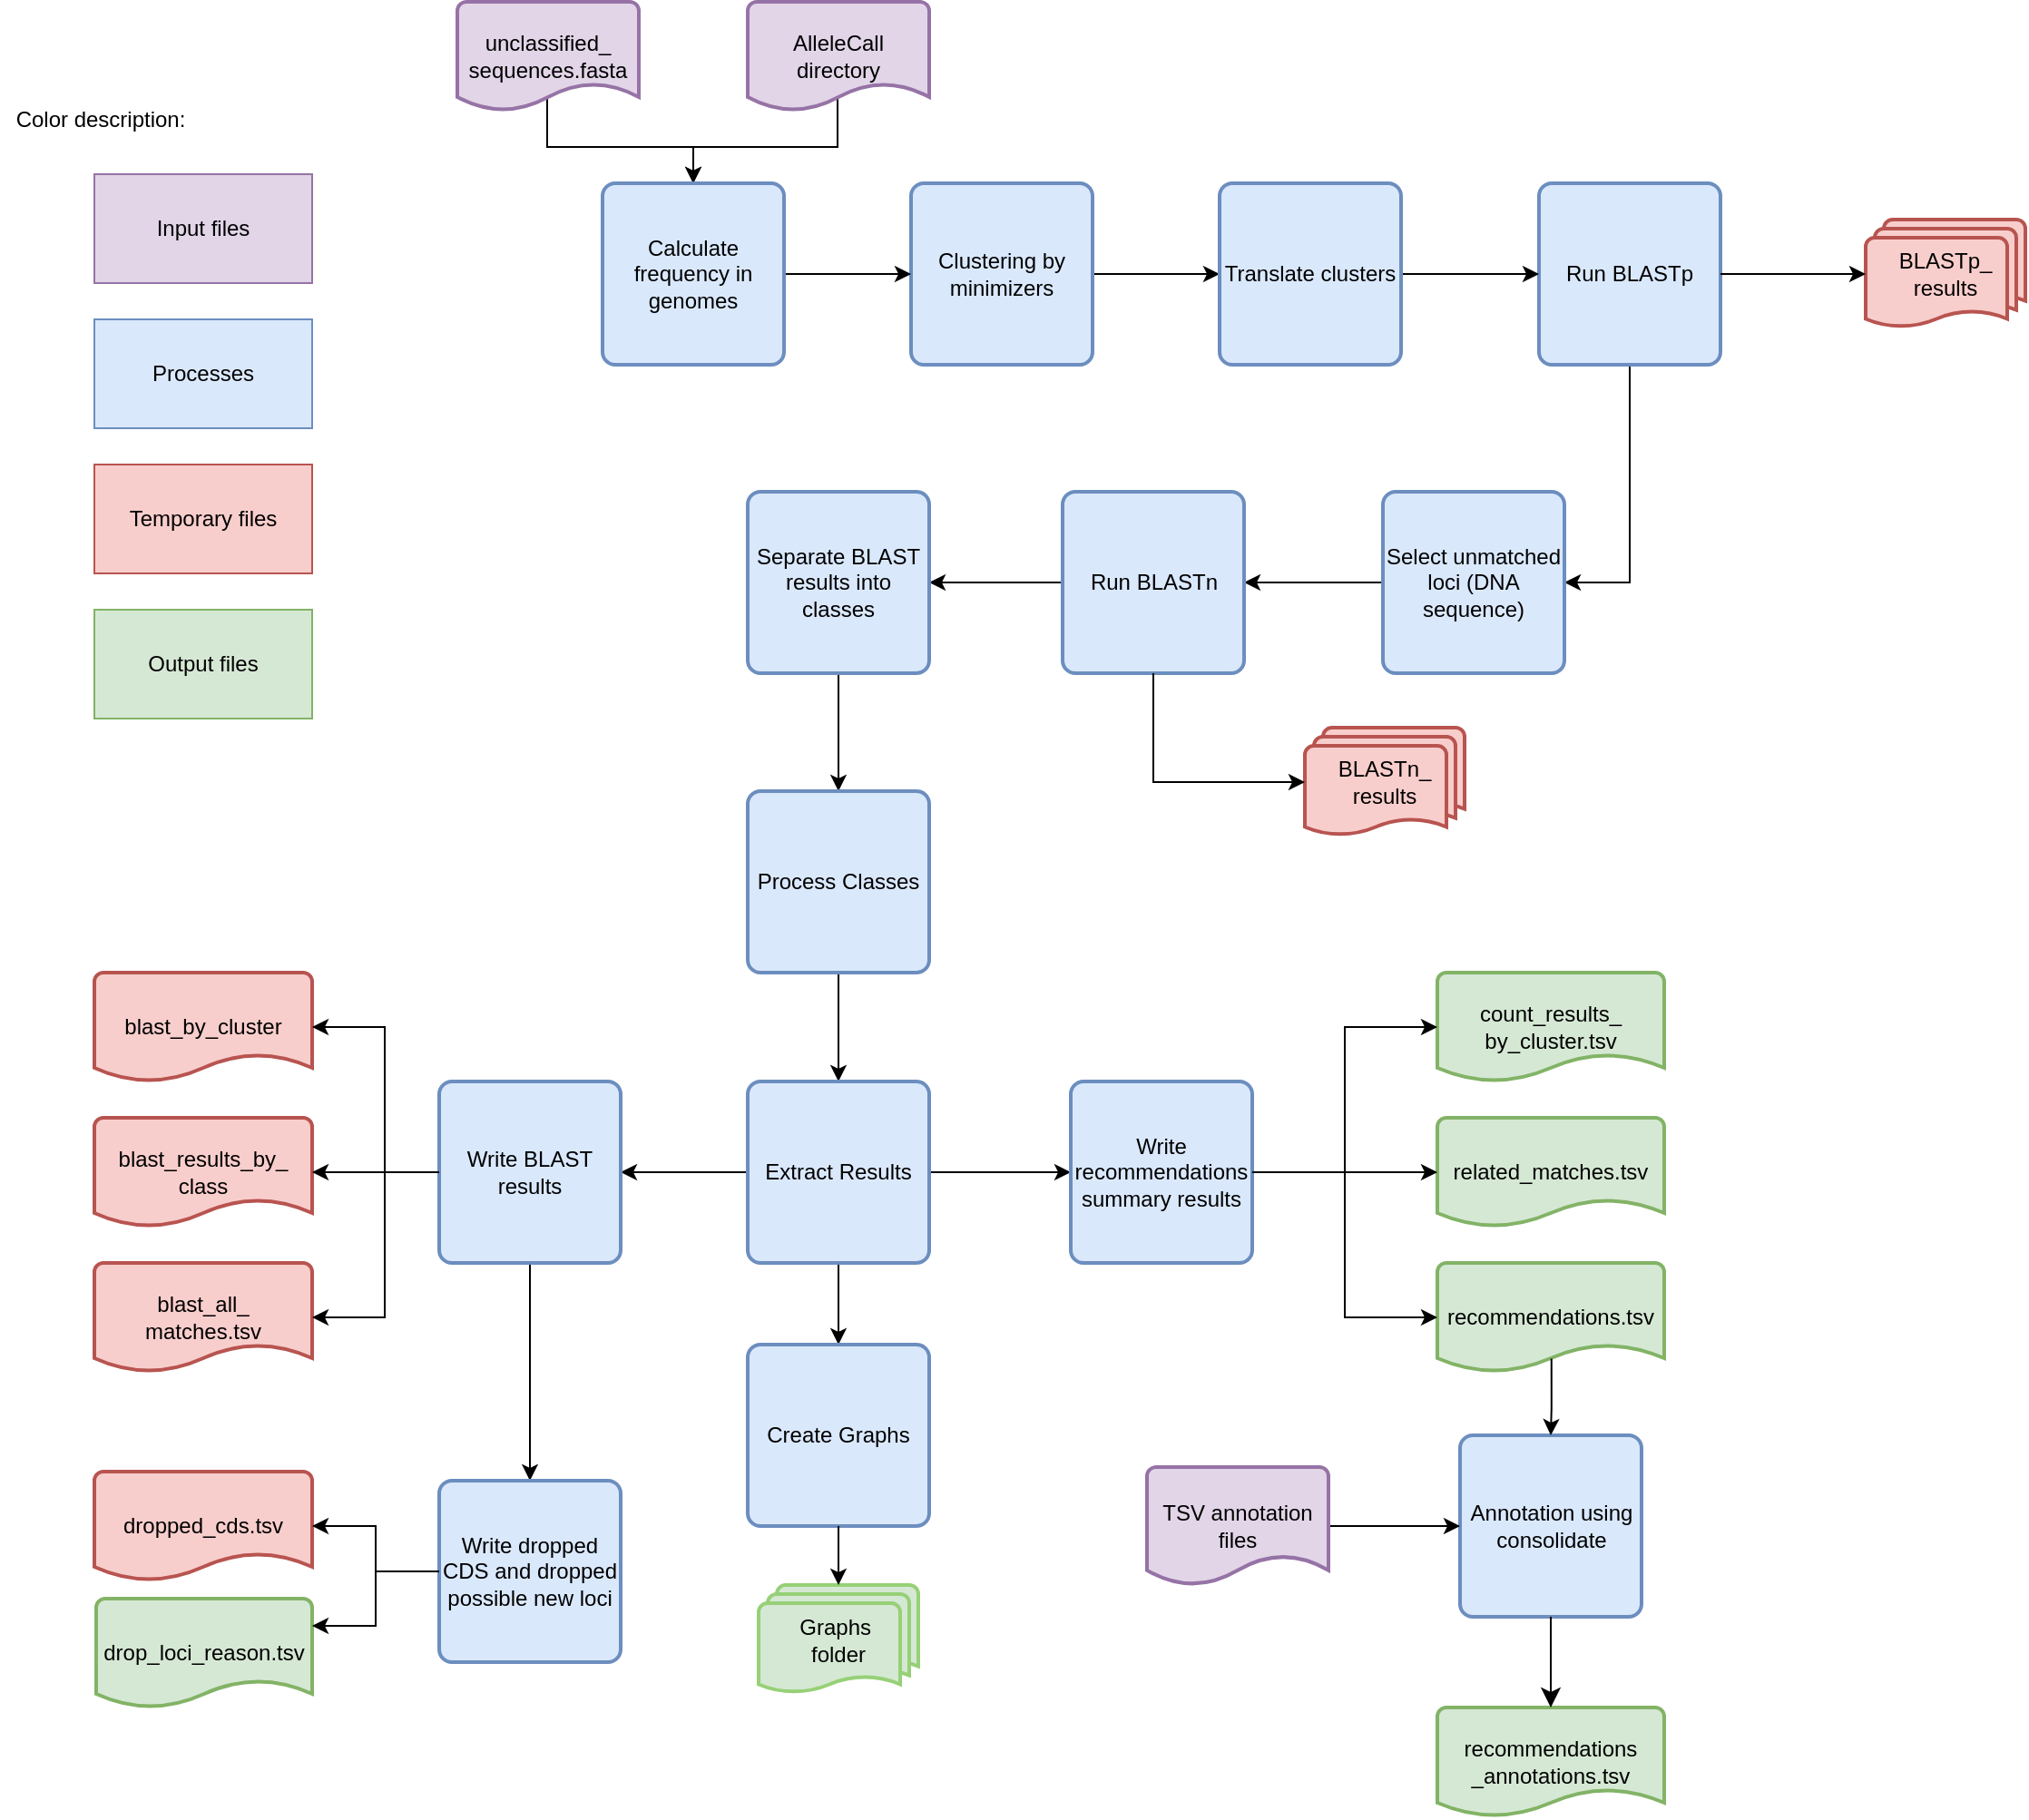 <mxfile scale="1" border="0" version="27.1.4">
  <diagram name="Page-1" id="uXPbH95ByCBzDKhCJnWL">
    <mxGraphModel dx="2427" dy="714" grid="1" gridSize="10" guides="1" tooltips="1" connect="1" arrows="1" fold="1" page="1" pageScale="1" pageWidth="850" pageHeight="1100" math="0" shadow="0">
      <root>
        <mxCell id="0" />
        <mxCell id="1" parent="0" />
        <mxCell id="uPMY2EV14jBmOfqGJZ5U-6" style="edgeStyle=orthogonalEdgeStyle;rounded=0;orthogonalLoop=1;jettySize=auto;html=1;entryX=0.5;entryY=0;entryDx=0;entryDy=0;exitX=0.495;exitY=0.882;exitDx=0;exitDy=0;exitPerimeter=0;" parent="1" source="dIz83t2OZfv5tZXX2gFK-2" target="uPMY2EV14jBmOfqGJZ5U-5" edge="1">
          <mxGeometry relative="1" as="geometry" />
        </mxCell>
        <mxCell id="dIz83t2OZfv5tZXX2gFK-2" value="unclassified_&lt;div&gt;sequences.fasta&lt;/div&gt;" style="strokeWidth=2;html=1;shape=mxgraph.flowchart.document2;whiteSpace=wrap;size=0.25;fillColor=#e1d5e7;strokeColor=#9673a6;" parent="1" vertex="1">
          <mxGeometry x="-130" y="10" width="100" height="60" as="geometry" />
        </mxCell>
        <mxCell id="dIz83t2OZfv5tZXX2gFK-12" style="edgeStyle=orthogonalEdgeStyle;rounded=0;orthogonalLoop=1;jettySize=auto;html=1;entryX=0;entryY=0.5;entryDx=0;entryDy=0;" parent="1" source="dIz83t2OZfv5tZXX2gFK-3" target="uPMY2EV14jBmOfqGJZ5U-4" edge="1">
          <mxGeometry relative="1" as="geometry">
            <mxPoint x="230" y="160" as="targetPoint" />
          </mxGeometry>
        </mxCell>
        <mxCell id="dIz83t2OZfv5tZXX2gFK-3" value="Clustering by minimizers" style="rounded=1;whiteSpace=wrap;html=1;absoluteArcSize=1;arcSize=14;strokeWidth=2;fillColor=#dae8fc;strokeColor=#6c8ebf;" parent="1" vertex="1">
          <mxGeometry x="120" y="110" width="100" height="100" as="geometry" />
        </mxCell>
        <mxCell id="dIz83t2OZfv5tZXX2gFK-33" style="edgeStyle=orthogonalEdgeStyle;rounded=0;orthogonalLoop=1;jettySize=auto;html=1;entryX=1;entryY=0.5;entryDx=0;entryDy=0;" parent="1" source="dIz83t2OZfv5tZXX2gFK-23" target="dIz83t2OZfv5tZXX2gFK-30" edge="1">
          <mxGeometry relative="1" as="geometry" />
        </mxCell>
        <mxCell id="dIz83t2OZfv5tZXX2gFK-23" value="Run BLASTp" style="rounded=1;whiteSpace=wrap;html=1;absoluteArcSize=1;arcSize=14;strokeWidth=2;fillColor=#dae8fc;strokeColor=#6c8ebf;" parent="1" vertex="1">
          <mxGeometry x="466" y="110" width="100" height="100" as="geometry" />
        </mxCell>
        <mxCell id="uPMY2EV14jBmOfqGJZ5U-10" style="edgeStyle=orthogonalEdgeStyle;shape=connector;rounded=0;orthogonalLoop=1;jettySize=auto;html=1;entryX=1;entryY=0.5;entryDx=0;entryDy=0;strokeColor=default;align=center;verticalAlign=middle;fontFamily=Helvetica;fontSize=11;fontColor=default;labelBackgroundColor=default;endArrow=classic;" parent="1" source="dIz83t2OZfv5tZXX2gFK-30" target="dIz83t2OZfv5tZXX2gFK-47" edge="1">
          <mxGeometry relative="1" as="geometry" />
        </mxCell>
        <mxCell id="dIz83t2OZfv5tZXX2gFK-30" value="Select unmatched loci (DNA sequence)" style="rounded=1;whiteSpace=wrap;html=1;absoluteArcSize=1;arcSize=14;strokeWidth=2;fillColor=#dae8fc;strokeColor=#6c8ebf;" parent="1" vertex="1">
          <mxGeometry x="380" y="280" width="100" height="100" as="geometry" />
        </mxCell>
        <mxCell id="dIz83t2OZfv5tZXX2gFK-31" value="BLASTp_&lt;div&gt;results&lt;/div&gt;" style="strokeWidth=2;html=1;shape=mxgraph.flowchart.multi-document;whiteSpace=wrap;fillColor=#f8cecc;strokeColor=#b85450;" parent="1" vertex="1">
          <mxGeometry x="646" y="130" width="88" height="60" as="geometry" />
        </mxCell>
        <mxCell id="dIz83t2OZfv5tZXX2gFK-32" style="edgeStyle=orthogonalEdgeStyle;rounded=0;orthogonalLoop=1;jettySize=auto;html=1;exitX=1;exitY=0.5;exitDx=0;exitDy=0;entryX=0;entryY=0.5;entryDx=0;entryDy=0;entryPerimeter=0;" parent="1" source="dIz83t2OZfv5tZXX2gFK-23" target="dIz83t2OZfv5tZXX2gFK-31" edge="1">
          <mxGeometry relative="1" as="geometry" />
        </mxCell>
        <mxCell id="uPMY2EV14jBmOfqGJZ5U-12" style="edgeStyle=orthogonalEdgeStyle;shape=connector;rounded=0;orthogonalLoop=1;jettySize=auto;html=1;entryX=1;entryY=0.5;entryDx=0;entryDy=0;strokeColor=default;align=center;verticalAlign=middle;fontFamily=Helvetica;fontSize=11;fontColor=default;labelBackgroundColor=default;endArrow=classic;" parent="1" source="dIz83t2OZfv5tZXX2gFK-47" target="dIz83t2OZfv5tZXX2gFK-55" edge="1">
          <mxGeometry relative="1" as="geometry" />
        </mxCell>
        <mxCell id="dIz83t2OZfv5tZXX2gFK-47" value="Run BLASTn" style="rounded=1;whiteSpace=wrap;html=1;absoluteArcSize=1;arcSize=14;strokeWidth=2;fillColor=#dae8fc;strokeColor=#6c8ebf;" parent="1" vertex="1">
          <mxGeometry x="203.5" y="280" width="100" height="100" as="geometry" />
        </mxCell>
        <mxCell id="dIz83t2OZfv5tZXX2gFK-53" value="BLASTn_&lt;div&gt;results&lt;/div&gt;" style="strokeWidth=2;html=1;shape=mxgraph.flowchart.multi-document;whiteSpace=wrap;fillColor=#f8cecc;strokeColor=#b85450;" parent="1" vertex="1">
          <mxGeometry x="337" y="410" width="88" height="60" as="geometry" />
        </mxCell>
        <mxCell id="uPMY2EV14jBmOfqGJZ5U-13" style="edgeStyle=orthogonalEdgeStyle;shape=connector;rounded=0;orthogonalLoop=1;jettySize=auto;html=1;entryX=0.5;entryY=0;entryDx=0;entryDy=0;strokeColor=default;align=center;verticalAlign=middle;fontFamily=Helvetica;fontSize=11;fontColor=default;labelBackgroundColor=default;endArrow=classic;" parent="1" source="dIz83t2OZfv5tZXX2gFK-55" target="dIz83t2OZfv5tZXX2gFK-62" edge="1">
          <mxGeometry relative="1" as="geometry" />
        </mxCell>
        <mxCell id="dIz83t2OZfv5tZXX2gFK-55" value="Separate BLAST results into classes" style="rounded=1;whiteSpace=wrap;html=1;absoluteArcSize=1;arcSize=14;strokeWidth=2;fillColor=#dae8fc;strokeColor=#6c8ebf;" parent="1" vertex="1">
          <mxGeometry x="30" y="280" width="100" height="100" as="geometry" />
        </mxCell>
        <mxCell id="dIz83t2OZfv5tZXX2gFK-65" style="edgeStyle=orthogonalEdgeStyle;rounded=0;orthogonalLoop=1;jettySize=auto;html=1;entryX=0.5;entryY=0;entryDx=0;entryDy=0;" parent="1" source="dIz83t2OZfv5tZXX2gFK-62" target="dIz83t2OZfv5tZXX2gFK-64" edge="1">
          <mxGeometry relative="1" as="geometry" />
        </mxCell>
        <mxCell id="dIz83t2OZfv5tZXX2gFK-62" value="Process Classes" style="rounded=1;whiteSpace=wrap;html=1;absoluteArcSize=1;arcSize=14;strokeWidth=2;fillColor=#dae8fc;strokeColor=#6c8ebf;" parent="1" vertex="1">
          <mxGeometry x="30" y="445" width="100" height="100" as="geometry" />
        </mxCell>
        <mxCell id="dIz83t2OZfv5tZXX2gFK-67" style="edgeStyle=orthogonalEdgeStyle;rounded=0;orthogonalLoop=1;jettySize=auto;html=1;entryX=0;entryY=0.5;entryDx=0;entryDy=0;" parent="1" source="dIz83t2OZfv5tZXX2gFK-64" target="dIz83t2OZfv5tZXX2gFK-66" edge="1">
          <mxGeometry relative="1" as="geometry" />
        </mxCell>
        <mxCell id="uPMY2EV14jBmOfqGJZ5U-14" style="edgeStyle=orthogonalEdgeStyle;shape=connector;rounded=0;orthogonalLoop=1;jettySize=auto;html=1;entryX=1;entryY=0.5;entryDx=0;entryDy=0;strokeColor=default;align=center;verticalAlign=middle;fontFamily=Helvetica;fontSize=11;fontColor=default;labelBackgroundColor=default;endArrow=classic;" parent="1" source="dIz83t2OZfv5tZXX2gFK-64" target="dIz83t2OZfv5tZXX2gFK-74" edge="1">
          <mxGeometry relative="1" as="geometry" />
        </mxCell>
        <mxCell id="2vbfT5tStrh6nzTx5WJU-2" style="edgeStyle=orthogonalEdgeStyle;shape=connector;rounded=0;orthogonalLoop=1;jettySize=auto;html=1;entryX=0.5;entryY=0;entryDx=0;entryDy=0;strokeColor=default;align=center;verticalAlign=middle;fontFamily=Helvetica;fontSize=11;fontColor=default;labelBackgroundColor=default;endArrow=classic;" edge="1" parent="1" source="dIz83t2OZfv5tZXX2gFK-64" target="2vbfT5tStrh6nzTx5WJU-1">
          <mxGeometry relative="1" as="geometry" />
        </mxCell>
        <mxCell id="dIz83t2OZfv5tZXX2gFK-64" value="Extract Results" style="rounded=1;whiteSpace=wrap;html=1;absoluteArcSize=1;arcSize=14;strokeWidth=2;fillColor=#dae8fc;strokeColor=#6c8ebf;" parent="1" vertex="1">
          <mxGeometry x="30" y="605" width="100" height="100" as="geometry" />
        </mxCell>
        <mxCell id="dIz83t2OZfv5tZXX2gFK-66" value="Write recommendations summary results" style="rounded=1;whiteSpace=wrap;html=1;absoluteArcSize=1;arcSize=14;strokeWidth=2;fillColor=#dae8fc;strokeColor=#6c8ebf;" parent="1" vertex="1">
          <mxGeometry x="208" y="605" width="100" height="100" as="geometry" />
        </mxCell>
        <mxCell id="dIz83t2OZfv5tZXX2gFK-83" style="edgeStyle=orthogonalEdgeStyle;rounded=0;orthogonalLoop=1;jettySize=auto;html=1;entryX=0.5;entryY=0;entryDx=0;entryDy=0;" parent="1" source="dIz83t2OZfv5tZXX2gFK-74" target="dIz83t2OZfv5tZXX2gFK-82" edge="1">
          <mxGeometry relative="1" as="geometry" />
        </mxCell>
        <mxCell id="dIz83t2OZfv5tZXX2gFK-74" value="Write BLAST results" style="rounded=1;whiteSpace=wrap;html=1;absoluteArcSize=1;arcSize=14;strokeWidth=2;fillColor=#dae8fc;strokeColor=#6c8ebf;" parent="1" vertex="1">
          <mxGeometry x="-140" y="605" width="100" height="100" as="geometry" />
        </mxCell>
        <mxCell id="dIz83t2OZfv5tZXX2gFK-76" value="blast_by_cluster" style="strokeWidth=2;html=1;shape=mxgraph.flowchart.document2;whiteSpace=wrap;size=0.25;fillColor=#f8cecc;strokeColor=#b85450;" parent="1" vertex="1">
          <mxGeometry x="-330" y="545" width="120" height="60" as="geometry" />
        </mxCell>
        <mxCell id="dIz83t2OZfv5tZXX2gFK-77" value="blast_results_by_&lt;div&gt;class&lt;/div&gt;" style="strokeWidth=2;html=1;shape=mxgraph.flowchart.document2;whiteSpace=wrap;size=0.25;fillColor=#f8cecc;strokeColor=#b85450;" parent="1" vertex="1">
          <mxGeometry x="-330" y="625" width="120" height="60" as="geometry" />
        </mxCell>
        <mxCell id="dIz83t2OZfv5tZXX2gFK-78" value="blast_all_&lt;div&gt;matches.tsv&lt;/div&gt;" style="strokeWidth=2;html=1;shape=mxgraph.flowchart.document2;whiteSpace=wrap;size=0.25;fillColor=#f8cecc;strokeColor=#b85450;" parent="1" vertex="1">
          <mxGeometry x="-330" y="705" width="120" height="60" as="geometry" />
        </mxCell>
        <mxCell id="dIz83t2OZfv5tZXX2gFK-79" style="edgeStyle=orthogonalEdgeStyle;rounded=0;orthogonalLoop=1;jettySize=auto;html=1;entryX=1;entryY=0.5;entryDx=0;entryDy=0;entryPerimeter=0;exitX=0;exitY=0.5;exitDx=0;exitDy=0;" parent="1" source="dIz83t2OZfv5tZXX2gFK-74" target="dIz83t2OZfv5tZXX2gFK-76" edge="1">
          <mxGeometry relative="1" as="geometry">
            <mxPoint x="-100" y="654.857" as="sourcePoint" />
            <Array as="points">
              <mxPoint x="-170" y="655" />
              <mxPoint x="-170" y="575" />
            </Array>
          </mxGeometry>
        </mxCell>
        <mxCell id="dIz83t2OZfv5tZXX2gFK-80" style="edgeStyle=orthogonalEdgeStyle;rounded=0;orthogonalLoop=1;jettySize=auto;html=1;entryX=1;entryY=0.5;entryDx=0;entryDy=0;entryPerimeter=0;exitX=0;exitY=0.5;exitDx=0;exitDy=0;" parent="1" source="dIz83t2OZfv5tZXX2gFK-74" target="dIz83t2OZfv5tZXX2gFK-77" edge="1">
          <mxGeometry relative="1" as="geometry">
            <mxPoint x="-100" y="655.0" as="sourcePoint" />
          </mxGeometry>
        </mxCell>
        <mxCell id="dIz83t2OZfv5tZXX2gFK-81" style="edgeStyle=orthogonalEdgeStyle;rounded=0;orthogonalLoop=1;jettySize=auto;html=1;entryX=1;entryY=0.5;entryDx=0;entryDy=0;entryPerimeter=0;exitX=0;exitY=0.5;exitDx=0;exitDy=0;" parent="1" source="dIz83t2OZfv5tZXX2gFK-74" target="dIz83t2OZfv5tZXX2gFK-78" edge="1">
          <mxGeometry relative="1" as="geometry">
            <mxPoint x="-100" y="654.857" as="sourcePoint" />
            <Array as="points">
              <mxPoint x="-170" y="655" />
              <mxPoint x="-170" y="735" />
            </Array>
          </mxGeometry>
        </mxCell>
        <mxCell id="dIz83t2OZfv5tZXX2gFK-82" value="Write dropped CDS and dropped possible new loci" style="rounded=1;whiteSpace=wrap;html=1;absoluteArcSize=1;arcSize=14;strokeWidth=2;fillColor=#dae8fc;strokeColor=#6c8ebf;" parent="1" vertex="1">
          <mxGeometry x="-140" y="825" width="100" height="100" as="geometry" />
        </mxCell>
        <mxCell id="dIz83t2OZfv5tZXX2gFK-84" value="dropped_cds.tsv" style="strokeWidth=2;html=1;shape=mxgraph.flowchart.document2;whiteSpace=wrap;size=0.25;fillColor=#f8cecc;strokeColor=#b85450;" parent="1" vertex="1">
          <mxGeometry x="-330" y="820" width="120" height="60" as="geometry" />
        </mxCell>
        <mxCell id="dIz83t2OZfv5tZXX2gFK-85" style="edgeStyle=orthogonalEdgeStyle;rounded=0;orthogonalLoop=1;jettySize=auto;html=1;entryX=1;entryY=0.5;entryDx=0;entryDy=0;entryPerimeter=0;" parent="1" source="dIz83t2OZfv5tZXX2gFK-82" target="dIz83t2OZfv5tZXX2gFK-84" edge="1">
          <mxGeometry relative="1" as="geometry" />
        </mxCell>
        <mxCell id="dIz83t2OZfv5tZXX2gFK-86" value="drop_loci_reason.tsv" style="strokeWidth=2;html=1;shape=mxgraph.flowchart.document2;whiteSpace=wrap;size=0.25;fillColor=#d5e8d4;strokeColor=#82b366;" parent="1" vertex="1">
          <mxGeometry x="-329" y="890" width="119" height="60" as="geometry" />
        </mxCell>
        <mxCell id="dIz83t2OZfv5tZXX2gFK-87" style="edgeStyle=orthogonalEdgeStyle;rounded=0;orthogonalLoop=1;jettySize=auto;html=1;entryX=1;entryY=0.25;entryDx=0;entryDy=0;entryPerimeter=0;" parent="1" source="dIz83t2OZfv5tZXX2gFK-82" target="dIz83t2OZfv5tZXX2gFK-86" edge="1">
          <mxGeometry relative="1" as="geometry" />
        </mxCell>
        <mxCell id="dIz83t2OZfv5tZXX2gFK-88" value="Processes" style="rounded=0;whiteSpace=wrap;html=1;fillColor=#dae8fc;strokeColor=#6c8ebf;" parent="1" vertex="1">
          <mxGeometry x="-330" y="185" width="120" height="60" as="geometry" />
        </mxCell>
        <mxCell id="dIz83t2OZfv5tZXX2gFK-89" value="Temporary files" style="rounded=0;whiteSpace=wrap;html=1;fillColor=#f8cecc;strokeColor=#b85450;" parent="1" vertex="1">
          <mxGeometry x="-330" y="265" width="120" height="60" as="geometry" />
        </mxCell>
        <mxCell id="dIz83t2OZfv5tZXX2gFK-90" value="Input files" style="rounded=0;whiteSpace=wrap;html=1;fillColor=#e1d5e7;strokeColor=#9673a6;" parent="1" vertex="1">
          <mxGeometry x="-330" y="105" width="120" height="60" as="geometry" />
        </mxCell>
        <mxCell id="dIz83t2OZfv5tZXX2gFK-91" value="Output files" style="rounded=0;whiteSpace=wrap;html=1;fillColor=#d5e8d4;strokeColor=#82b366;" parent="1" vertex="1">
          <mxGeometry x="-330" y="345" width="120" height="60" as="geometry" />
        </mxCell>
        <mxCell id="dIz83t2OZfv5tZXX2gFK-92" value="Color description:" style="text;html=1;align=center;verticalAlign=middle;resizable=0;points=[];autosize=1;strokeColor=none;fillColor=none;" parent="1" vertex="1">
          <mxGeometry x="-382" y="60" width="110" height="30" as="geometry" />
        </mxCell>
        <mxCell id="4-mWdrpveL5I74C7olqu-1" value="count_results_&lt;div&gt;by_cluster.tsv&lt;/div&gt;" style="strokeWidth=2;html=1;shape=mxgraph.flowchart.document2;whiteSpace=wrap;size=0.25;fillColor=#d5e8d4;strokeColor=#82b366;" parent="1" vertex="1">
          <mxGeometry x="410" y="545" width="125" height="60" as="geometry" />
        </mxCell>
        <mxCell id="4-mWdrpveL5I74C7olqu-2" value="related_matches.tsv" style="strokeWidth=2;html=1;shape=mxgraph.flowchart.document2;whiteSpace=wrap;size=0.25;fillColor=#d5e8d4;strokeColor=#82b366;" parent="1" vertex="1">
          <mxGeometry x="410" y="625" width="125" height="60" as="geometry" />
        </mxCell>
        <mxCell id="4-mWdrpveL5I74C7olqu-3" value="&lt;div&gt;&lt;span style=&quot;background-color: transparent; color: light-dark(rgb(0, 0, 0), rgb(255, 255, 255));&quot;&gt;recommendations.tsv&lt;/span&gt;&lt;/div&gt;" style="strokeWidth=2;html=1;shape=mxgraph.flowchart.document2;whiteSpace=wrap;size=0.25;fillColor=#d5e8d4;strokeColor=#82b366;" parent="1" vertex="1">
          <mxGeometry x="410" y="705" width="125" height="60" as="geometry" />
        </mxCell>
        <mxCell id="4-mWdrpveL5I74C7olqu-5" value="Annotation using consolidate" style="rounded=1;whiteSpace=wrap;html=1;absoluteArcSize=1;arcSize=14;strokeWidth=2;fillColor=#dae8fc;strokeColor=#6c8ebf;" parent="1" vertex="1">
          <mxGeometry x="422.5" y="800" width="100" height="100" as="geometry" />
        </mxCell>
        <mxCell id="4-mWdrpveL5I74C7olqu-6" value="&lt;div&gt;&lt;span style=&quot;background-color: transparent; color: light-dark(rgb(0, 0, 0), rgb(255, 255, 255));&quot;&gt;recommendations&lt;/span&gt;&lt;/div&gt;&lt;div&gt;&lt;span style=&quot;background-color: transparent; color: light-dark(rgb(0, 0, 0), rgb(255, 255, 255));&quot;&gt;_annotations.tsv&lt;/span&gt;&lt;/div&gt;" style="strokeWidth=2;html=1;shape=mxgraph.flowchart.document2;whiteSpace=wrap;size=0.25;fillColor=#d5e8d4;strokeColor=#82b366;" parent="1" vertex="1">
          <mxGeometry x="410" y="950" width="125" height="60" as="geometry" />
        </mxCell>
        <mxCell id="4-mWdrpveL5I74C7olqu-7" style="edgeStyle=none;curved=1;rounded=0;orthogonalLoop=1;jettySize=auto;html=1;exitX=0.5;exitY=1;exitDx=0;exitDy=0;entryX=0.5;entryY=0;entryDx=0;entryDy=0;entryPerimeter=0;fontSize=12;startSize=8;endSize=8;" parent="1" source="4-mWdrpveL5I74C7olqu-5" target="4-mWdrpveL5I74C7olqu-6" edge="1">
          <mxGeometry relative="1" as="geometry" />
        </mxCell>
        <mxCell id="4-mWdrpveL5I74C7olqu-8" style="edgeStyle=orthogonalEdgeStyle;rounded=0;orthogonalLoop=1;jettySize=auto;html=1;entryX=0;entryY=0.5;entryDx=0;entryDy=0;" parent="1" source="4-mWdrpveL5I74C7olqu-9" target="4-mWdrpveL5I74C7olqu-5" edge="1">
          <mxGeometry relative="1" as="geometry">
            <mxPoint x="525.5" y="850" as="targetPoint" />
          </mxGeometry>
        </mxCell>
        <mxCell id="4-mWdrpveL5I74C7olqu-9" value="TSV annotation files" style="strokeWidth=2;html=1;shape=mxgraph.flowchart.document2;whiteSpace=wrap;size=0.25;fillColor=#E1D5E7;strokeColor=#9673A6;" parent="1" vertex="1">
          <mxGeometry x="250" y="817.5" width="100" height="65" as="geometry" />
        </mxCell>
        <mxCell id="4-mWdrpveL5I74C7olqu-11" style="edgeStyle=orthogonalEdgeStyle;rounded=0;orthogonalLoop=1;jettySize=auto;html=1;entryX=0.5;entryY=0;entryDx=0;entryDy=0;exitX=0.503;exitY=0.88;exitDx=0;exitDy=0;exitPerimeter=0;" parent="1" source="4-mWdrpveL5I74C7olqu-3" target="4-mWdrpveL5I74C7olqu-5" edge="1">
          <mxGeometry relative="1" as="geometry">
            <mxPoint x="-286" y="775" as="sourcePoint" />
            <mxPoint x="-372" y="665" as="targetPoint" />
          </mxGeometry>
        </mxCell>
        <mxCell id="uPMY2EV14jBmOfqGJZ5U-7" style="edgeStyle=orthogonalEdgeStyle;shape=connector;rounded=0;orthogonalLoop=1;jettySize=auto;html=1;entryX=0.5;entryY=0;entryDx=0;entryDy=0;strokeColor=default;align=center;verticalAlign=middle;fontFamily=Helvetica;fontSize=11;fontColor=default;labelBackgroundColor=default;endArrow=classic;exitX=0.495;exitY=0.857;exitDx=0;exitDy=0;exitPerimeter=0;" parent="1" source="I87AI6RW1DzF_tEUSeAe-1" target="uPMY2EV14jBmOfqGJZ5U-5" edge="1">
          <mxGeometry relative="1" as="geometry" />
        </mxCell>
        <mxCell id="I87AI6RW1DzF_tEUSeAe-1" value="AlleleCall directory" style="strokeWidth=2;html=1;shape=mxgraph.flowchart.document2;whiteSpace=wrap;size=0.25;fillColor=#e1d5e7;strokeColor=#9673a6;" parent="1" vertex="1">
          <mxGeometry x="30" y="10" width="100" height="60" as="geometry" />
        </mxCell>
        <mxCell id="uPMY2EV14jBmOfqGJZ5U-9" style="edgeStyle=orthogonalEdgeStyle;shape=connector;rounded=0;orthogonalLoop=1;jettySize=auto;html=1;entryX=0;entryY=0.5;entryDx=0;entryDy=0;strokeColor=default;align=center;verticalAlign=middle;fontFamily=Helvetica;fontSize=11;fontColor=default;labelBackgroundColor=default;endArrow=classic;" parent="1" source="uPMY2EV14jBmOfqGJZ5U-4" target="dIz83t2OZfv5tZXX2gFK-23" edge="1">
          <mxGeometry relative="1" as="geometry" />
        </mxCell>
        <mxCell id="uPMY2EV14jBmOfqGJZ5U-4" value="Translate clusters" style="rounded=1;whiteSpace=wrap;html=1;absoluteArcSize=1;arcSize=14;strokeWidth=2;fillColor=#dae8fc;strokeColor=#6c8ebf;" parent="1" vertex="1">
          <mxGeometry x="290" y="110" width="100" height="100" as="geometry" />
        </mxCell>
        <mxCell id="uPMY2EV14jBmOfqGJZ5U-8" style="edgeStyle=orthogonalEdgeStyle;shape=connector;rounded=0;orthogonalLoop=1;jettySize=auto;html=1;entryX=0;entryY=0.5;entryDx=0;entryDy=0;strokeColor=default;align=center;verticalAlign=middle;fontFamily=Helvetica;fontSize=11;fontColor=default;labelBackgroundColor=default;endArrow=classic;" parent="1" source="uPMY2EV14jBmOfqGJZ5U-5" target="dIz83t2OZfv5tZXX2gFK-3" edge="1">
          <mxGeometry relative="1" as="geometry" />
        </mxCell>
        <mxCell id="uPMY2EV14jBmOfqGJZ5U-5" value="Calculate frequency in genomes" style="rounded=1;whiteSpace=wrap;html=1;absoluteArcSize=1;arcSize=14;strokeWidth=2;fillColor=#dae8fc;strokeColor=#6c8ebf;" parent="1" vertex="1">
          <mxGeometry x="-50" y="110" width="100" height="100" as="geometry" />
        </mxCell>
        <mxCell id="uPMY2EV14jBmOfqGJZ5U-11" style="edgeStyle=orthogonalEdgeStyle;shape=connector;rounded=0;orthogonalLoop=1;jettySize=auto;html=1;entryX=0;entryY=0.5;entryDx=0;entryDy=0;entryPerimeter=0;strokeColor=default;align=center;verticalAlign=middle;fontFamily=Helvetica;fontSize=11;fontColor=default;labelBackgroundColor=default;endArrow=classic;exitX=0.5;exitY=1;exitDx=0;exitDy=0;" parent="1" source="dIz83t2OZfv5tZXX2gFK-47" target="dIz83t2OZfv5tZXX2gFK-53" edge="1">
          <mxGeometry relative="1" as="geometry" />
        </mxCell>
        <mxCell id="uPMY2EV14jBmOfqGJZ5U-16" style="edgeStyle=orthogonalEdgeStyle;shape=connector;rounded=0;orthogonalLoop=1;jettySize=auto;html=1;entryX=0;entryY=0.5;entryDx=0;entryDy=0;entryPerimeter=0;strokeColor=default;align=center;verticalAlign=middle;fontFamily=Helvetica;fontSize=11;fontColor=default;labelBackgroundColor=default;endArrow=classic;" parent="1" source="dIz83t2OZfv5tZXX2gFK-66" target="4-mWdrpveL5I74C7olqu-1" edge="1">
          <mxGeometry relative="1" as="geometry" />
        </mxCell>
        <mxCell id="uPMY2EV14jBmOfqGJZ5U-17" style="edgeStyle=orthogonalEdgeStyle;shape=connector;rounded=0;orthogonalLoop=1;jettySize=auto;html=1;entryX=0;entryY=0.5;entryDx=0;entryDy=0;entryPerimeter=0;strokeColor=default;align=center;verticalAlign=middle;fontFamily=Helvetica;fontSize=11;fontColor=default;labelBackgroundColor=default;endArrow=classic;" parent="1" source="dIz83t2OZfv5tZXX2gFK-66" target="4-mWdrpveL5I74C7olqu-2" edge="1">
          <mxGeometry relative="1" as="geometry" />
        </mxCell>
        <mxCell id="uPMY2EV14jBmOfqGJZ5U-18" style="edgeStyle=orthogonalEdgeStyle;shape=connector;rounded=0;orthogonalLoop=1;jettySize=auto;html=1;entryX=0;entryY=0.5;entryDx=0;entryDy=0;entryPerimeter=0;strokeColor=default;align=center;verticalAlign=middle;fontFamily=Helvetica;fontSize=11;fontColor=default;labelBackgroundColor=default;endArrow=classic;" parent="1" source="dIz83t2OZfv5tZXX2gFK-66" target="4-mWdrpveL5I74C7olqu-3" edge="1">
          <mxGeometry relative="1" as="geometry" />
        </mxCell>
        <mxCell id="2vbfT5tStrh6nzTx5WJU-1" value="Create Graphs" style="rounded=1;whiteSpace=wrap;html=1;absoluteArcSize=1;arcSize=14;strokeWidth=2;fillColor=#dae8fc;strokeColor=#6c8ebf;" vertex="1" parent="1">
          <mxGeometry x="30" y="750" width="100" height="100" as="geometry" />
        </mxCell>
        <mxCell id="2vbfT5tStrh6nzTx5WJU-4" value="Graphs&amp;nbsp;&lt;div&gt;folder&lt;/div&gt;" style="strokeWidth=2;html=1;shape=mxgraph.flowchart.multi-document;whiteSpace=wrap;fillColor=#D5E8D4;strokeColor=#97D077;" vertex="1" parent="1">
          <mxGeometry x="36" y="882.5" width="88" height="60" as="geometry" />
        </mxCell>
        <mxCell id="2vbfT5tStrh6nzTx5WJU-5" style="edgeStyle=orthogonalEdgeStyle;shape=connector;rounded=0;orthogonalLoop=1;jettySize=auto;html=1;entryX=0.5;entryY=0;entryDx=0;entryDy=0;entryPerimeter=0;strokeColor=default;align=center;verticalAlign=middle;fontFamily=Helvetica;fontSize=11;fontColor=default;labelBackgroundColor=default;endArrow=classic;" edge="1" parent="1" source="2vbfT5tStrh6nzTx5WJU-1" target="2vbfT5tStrh6nzTx5WJU-4">
          <mxGeometry relative="1" as="geometry" />
        </mxCell>
      </root>
    </mxGraphModel>
  </diagram>
</mxfile>
